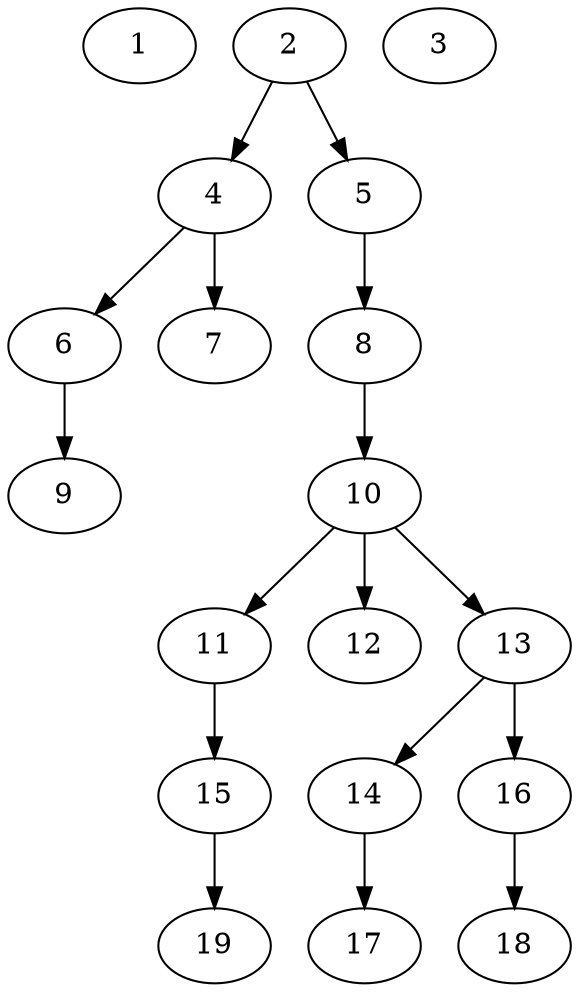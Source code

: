 // DAG (tier=1-easy, mode=data, n=19, ccr=0.301, fat=0.439, density=0.311, regular=0.703, jump=0.011, mindata=1048576, maxdata=8388608)
// DAG automatically generated by daggen at Sun Aug 24 16:33:33 2025
// /home/ermia/Project/Environments/daggen/bin/daggen --dot --ccr 0.301 --fat 0.439 --regular 0.703 --density 0.311 --jump 0.011 --mindata 1048576 --maxdata 8388608 -n 19 
digraph G {
  1 [size="660497974533037568", alpha="0.00", expect_size="330248987266518784"]
  2 [size="115970779432115856", alpha="0.04", expect_size="57985389716057928"]
  2 -> 4 [size ="54504150007808"]
  2 -> 5 [size ="54504150007808"]
  3 [size="195933427817252913152", alpha="0.14", expect_size="97966713908626456576"]
  4 [size="6338437222289978", alpha="0.07", expect_size="3169218611144989"]
  4 -> 6 [size ="122281779003392"]
  4 -> 7 [size ="122281779003392"]
  5 [size="318193449874606784512", alpha="0.16", expect_size="159096724937303392256"]
  5 -> 8 [size ="372864305856512"]
  6 [size="164322392595101280", alpha="0.09", expect_size="82161196297550640"]
  6 -> 9 [size ="70499547742208"]
  7 [size="77970939851835441152", alpha="0.10", expect_size="38985469925917720576"]
  8 [size="2646933903536324", alpha="0.12", expect_size="1323466951768162"]
  8 -> 10 [size ="313574522093568"]
  9 [size="226371761536125664", alpha="0.12", expect_size="113185880768062832"]
  10 [size="40331587113636069376", alpha="0.19", expect_size="20165793556818034688"]
  10 -> 11 [size ="94084957995008"]
  10 -> 12 [size ="94084957995008"]
  10 -> 13 [size ="94084957995008"]
  11 [size="126287416784903968", alpha="0.13", expect_size="63143708392451984"]
  11 -> 15 [size ="70499547742208"]
  12 [size="2339953736578056", alpha="0.03", expect_size="1169976868289028"]
  13 [size="279763220289785167872", alpha="0.00", expect_size="139881610144892583936"]
  13 -> 14 [size ="342202936983552"]
  13 -> 16 [size ="342202936983552"]
  14 [size="709182661216605824", alpha="0.02", expect_size="354591330608302912"]
  14 -> 17 [size ="291611636400128"]
  15 [size="1043379429381512064", alpha="0.13", expect_size="521689714690756032"]
  15 -> 19 [size ="514033631363072"]
  16 [size="194420824322520896", alpha="0.01", expect_size="97210412161260448"]
  16 -> 18 [size ="274461831987200"]
  17 [size="249152661977300992000", alpha="0.01", expect_size="124576330988650496000"]
  18 [size="18180017551843520", alpha="0.04", expect_size="9090008775921760"]
  19 [size="1060705875694090", alpha="0.09", expect_size="530352937847045"]
}